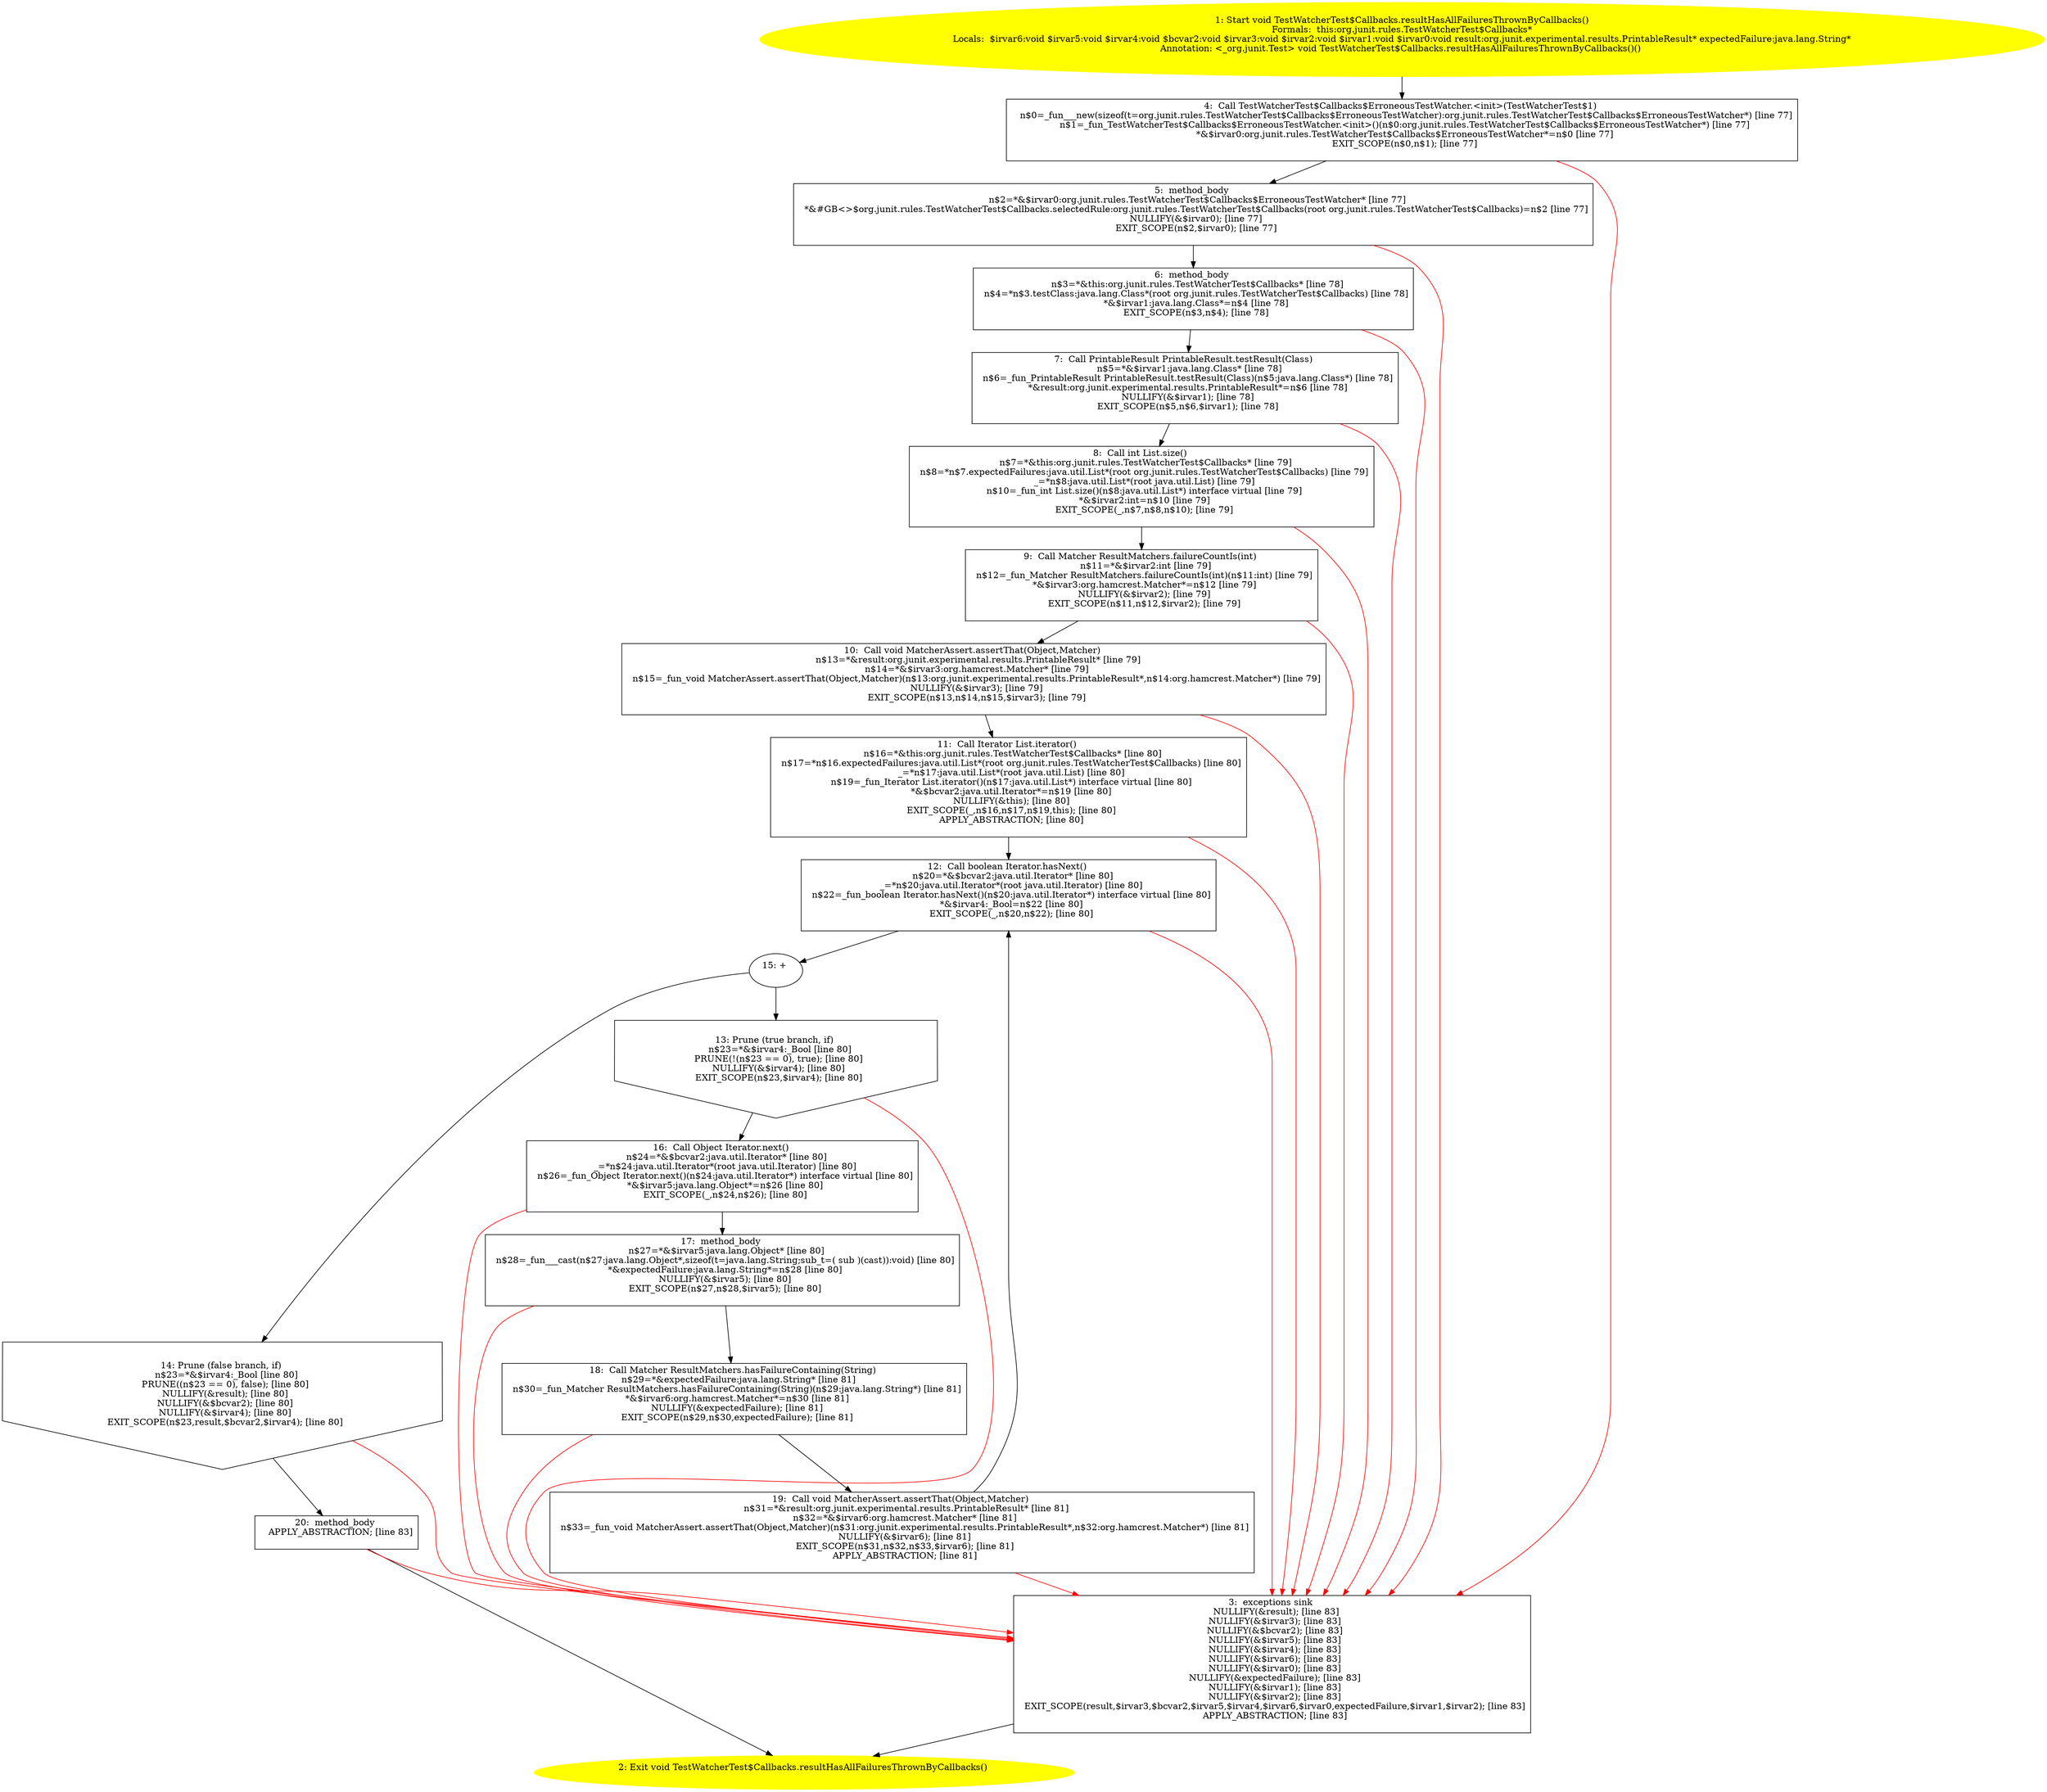 /* @generated */
digraph cfg {
"org.junit.rules.TestWatcherTest$Callbacks.resultHasAllFailuresThrownByCallbacks():void.0eab6b26e114db5b08645a3553e31e18_1" [label="1: Start void TestWatcherTest$Callbacks.resultHasAllFailuresThrownByCallbacks()\nFormals:  this:org.junit.rules.TestWatcherTest$Callbacks*\nLocals:  $irvar6:void $irvar5:void $irvar4:void $bcvar2:void $irvar3:void $irvar2:void $irvar1:void $irvar0:void result:org.junit.experimental.results.PrintableResult* expectedFailure:java.lang.String*\nAnnotation: <_org.junit.Test> void TestWatcherTest$Callbacks.resultHasAllFailuresThrownByCallbacks()() \n  " color=yellow style=filled]
	

	 "org.junit.rules.TestWatcherTest$Callbacks.resultHasAllFailuresThrownByCallbacks():void.0eab6b26e114db5b08645a3553e31e18_1" -> "org.junit.rules.TestWatcherTest$Callbacks.resultHasAllFailuresThrownByCallbacks():void.0eab6b26e114db5b08645a3553e31e18_4" ;
"org.junit.rules.TestWatcherTest$Callbacks.resultHasAllFailuresThrownByCallbacks():void.0eab6b26e114db5b08645a3553e31e18_2" [label="2: Exit void TestWatcherTest$Callbacks.resultHasAllFailuresThrownByCallbacks() \n  " color=yellow style=filled]
	

"org.junit.rules.TestWatcherTest$Callbacks.resultHasAllFailuresThrownByCallbacks():void.0eab6b26e114db5b08645a3553e31e18_3" [label="3:  exceptions sink \n   NULLIFY(&result); [line 83]\n  NULLIFY(&$irvar3); [line 83]\n  NULLIFY(&$bcvar2); [line 83]\n  NULLIFY(&$irvar5); [line 83]\n  NULLIFY(&$irvar4); [line 83]\n  NULLIFY(&$irvar6); [line 83]\n  NULLIFY(&$irvar0); [line 83]\n  NULLIFY(&expectedFailure); [line 83]\n  NULLIFY(&$irvar1); [line 83]\n  NULLIFY(&$irvar2); [line 83]\n  EXIT_SCOPE(result,$irvar3,$bcvar2,$irvar5,$irvar4,$irvar6,$irvar0,expectedFailure,$irvar1,$irvar2); [line 83]\n  APPLY_ABSTRACTION; [line 83]\n " shape="box"]
	

	 "org.junit.rules.TestWatcherTest$Callbacks.resultHasAllFailuresThrownByCallbacks():void.0eab6b26e114db5b08645a3553e31e18_3" -> "org.junit.rules.TestWatcherTest$Callbacks.resultHasAllFailuresThrownByCallbacks():void.0eab6b26e114db5b08645a3553e31e18_2" ;
"org.junit.rules.TestWatcherTest$Callbacks.resultHasAllFailuresThrownByCallbacks():void.0eab6b26e114db5b08645a3553e31e18_4" [label="4:  Call TestWatcherTest$Callbacks$ErroneousTestWatcher.<init>(TestWatcherTest$1) \n   n$0=_fun___new(sizeof(t=org.junit.rules.TestWatcherTest$Callbacks$ErroneousTestWatcher):org.junit.rules.TestWatcherTest$Callbacks$ErroneousTestWatcher*) [line 77]\n  n$1=_fun_TestWatcherTest$Callbacks$ErroneousTestWatcher.<init>()(n$0:org.junit.rules.TestWatcherTest$Callbacks$ErroneousTestWatcher*) [line 77]\n  *&$irvar0:org.junit.rules.TestWatcherTest$Callbacks$ErroneousTestWatcher*=n$0 [line 77]\n  EXIT_SCOPE(n$0,n$1); [line 77]\n " shape="box"]
	

	 "org.junit.rules.TestWatcherTest$Callbacks.resultHasAllFailuresThrownByCallbacks():void.0eab6b26e114db5b08645a3553e31e18_4" -> "org.junit.rules.TestWatcherTest$Callbacks.resultHasAllFailuresThrownByCallbacks():void.0eab6b26e114db5b08645a3553e31e18_5" ;
	 "org.junit.rules.TestWatcherTest$Callbacks.resultHasAllFailuresThrownByCallbacks():void.0eab6b26e114db5b08645a3553e31e18_4" -> "org.junit.rules.TestWatcherTest$Callbacks.resultHasAllFailuresThrownByCallbacks():void.0eab6b26e114db5b08645a3553e31e18_3" [color="red" ];
"org.junit.rules.TestWatcherTest$Callbacks.resultHasAllFailuresThrownByCallbacks():void.0eab6b26e114db5b08645a3553e31e18_5" [label="5:  method_body \n   n$2=*&$irvar0:org.junit.rules.TestWatcherTest$Callbacks$ErroneousTestWatcher* [line 77]\n  *&#GB<>$org.junit.rules.TestWatcherTest$Callbacks.selectedRule:org.junit.rules.TestWatcherTest$Callbacks(root org.junit.rules.TestWatcherTest$Callbacks)=n$2 [line 77]\n  NULLIFY(&$irvar0); [line 77]\n  EXIT_SCOPE(n$2,$irvar0); [line 77]\n " shape="box"]
	

	 "org.junit.rules.TestWatcherTest$Callbacks.resultHasAllFailuresThrownByCallbacks():void.0eab6b26e114db5b08645a3553e31e18_5" -> "org.junit.rules.TestWatcherTest$Callbacks.resultHasAllFailuresThrownByCallbacks():void.0eab6b26e114db5b08645a3553e31e18_6" ;
	 "org.junit.rules.TestWatcherTest$Callbacks.resultHasAllFailuresThrownByCallbacks():void.0eab6b26e114db5b08645a3553e31e18_5" -> "org.junit.rules.TestWatcherTest$Callbacks.resultHasAllFailuresThrownByCallbacks():void.0eab6b26e114db5b08645a3553e31e18_3" [color="red" ];
"org.junit.rules.TestWatcherTest$Callbacks.resultHasAllFailuresThrownByCallbacks():void.0eab6b26e114db5b08645a3553e31e18_6" [label="6:  method_body \n   n$3=*&this:org.junit.rules.TestWatcherTest$Callbacks* [line 78]\n  n$4=*n$3.testClass:java.lang.Class*(root org.junit.rules.TestWatcherTest$Callbacks) [line 78]\n  *&$irvar1:java.lang.Class*=n$4 [line 78]\n  EXIT_SCOPE(n$3,n$4); [line 78]\n " shape="box"]
	

	 "org.junit.rules.TestWatcherTest$Callbacks.resultHasAllFailuresThrownByCallbacks():void.0eab6b26e114db5b08645a3553e31e18_6" -> "org.junit.rules.TestWatcherTest$Callbacks.resultHasAllFailuresThrownByCallbacks():void.0eab6b26e114db5b08645a3553e31e18_7" ;
	 "org.junit.rules.TestWatcherTest$Callbacks.resultHasAllFailuresThrownByCallbacks():void.0eab6b26e114db5b08645a3553e31e18_6" -> "org.junit.rules.TestWatcherTest$Callbacks.resultHasAllFailuresThrownByCallbacks():void.0eab6b26e114db5b08645a3553e31e18_3" [color="red" ];
"org.junit.rules.TestWatcherTest$Callbacks.resultHasAllFailuresThrownByCallbacks():void.0eab6b26e114db5b08645a3553e31e18_7" [label="7:  Call PrintableResult PrintableResult.testResult(Class) \n   n$5=*&$irvar1:java.lang.Class* [line 78]\n  n$6=_fun_PrintableResult PrintableResult.testResult(Class)(n$5:java.lang.Class*) [line 78]\n  *&result:org.junit.experimental.results.PrintableResult*=n$6 [line 78]\n  NULLIFY(&$irvar1); [line 78]\n  EXIT_SCOPE(n$5,n$6,$irvar1); [line 78]\n " shape="box"]
	

	 "org.junit.rules.TestWatcherTest$Callbacks.resultHasAllFailuresThrownByCallbacks():void.0eab6b26e114db5b08645a3553e31e18_7" -> "org.junit.rules.TestWatcherTest$Callbacks.resultHasAllFailuresThrownByCallbacks():void.0eab6b26e114db5b08645a3553e31e18_8" ;
	 "org.junit.rules.TestWatcherTest$Callbacks.resultHasAllFailuresThrownByCallbacks():void.0eab6b26e114db5b08645a3553e31e18_7" -> "org.junit.rules.TestWatcherTest$Callbacks.resultHasAllFailuresThrownByCallbacks():void.0eab6b26e114db5b08645a3553e31e18_3" [color="red" ];
"org.junit.rules.TestWatcherTest$Callbacks.resultHasAllFailuresThrownByCallbacks():void.0eab6b26e114db5b08645a3553e31e18_8" [label="8:  Call int List.size() \n   n$7=*&this:org.junit.rules.TestWatcherTest$Callbacks* [line 79]\n  n$8=*n$7.expectedFailures:java.util.List*(root org.junit.rules.TestWatcherTest$Callbacks) [line 79]\n  _=*n$8:java.util.List*(root java.util.List) [line 79]\n  n$10=_fun_int List.size()(n$8:java.util.List*) interface virtual [line 79]\n  *&$irvar2:int=n$10 [line 79]\n  EXIT_SCOPE(_,n$7,n$8,n$10); [line 79]\n " shape="box"]
	

	 "org.junit.rules.TestWatcherTest$Callbacks.resultHasAllFailuresThrownByCallbacks():void.0eab6b26e114db5b08645a3553e31e18_8" -> "org.junit.rules.TestWatcherTest$Callbacks.resultHasAllFailuresThrownByCallbacks():void.0eab6b26e114db5b08645a3553e31e18_9" ;
	 "org.junit.rules.TestWatcherTest$Callbacks.resultHasAllFailuresThrownByCallbacks():void.0eab6b26e114db5b08645a3553e31e18_8" -> "org.junit.rules.TestWatcherTest$Callbacks.resultHasAllFailuresThrownByCallbacks():void.0eab6b26e114db5b08645a3553e31e18_3" [color="red" ];
"org.junit.rules.TestWatcherTest$Callbacks.resultHasAllFailuresThrownByCallbacks():void.0eab6b26e114db5b08645a3553e31e18_9" [label="9:  Call Matcher ResultMatchers.failureCountIs(int) \n   n$11=*&$irvar2:int [line 79]\n  n$12=_fun_Matcher ResultMatchers.failureCountIs(int)(n$11:int) [line 79]\n  *&$irvar3:org.hamcrest.Matcher*=n$12 [line 79]\n  NULLIFY(&$irvar2); [line 79]\n  EXIT_SCOPE(n$11,n$12,$irvar2); [line 79]\n " shape="box"]
	

	 "org.junit.rules.TestWatcherTest$Callbacks.resultHasAllFailuresThrownByCallbacks():void.0eab6b26e114db5b08645a3553e31e18_9" -> "org.junit.rules.TestWatcherTest$Callbacks.resultHasAllFailuresThrownByCallbacks():void.0eab6b26e114db5b08645a3553e31e18_10" ;
	 "org.junit.rules.TestWatcherTest$Callbacks.resultHasAllFailuresThrownByCallbacks():void.0eab6b26e114db5b08645a3553e31e18_9" -> "org.junit.rules.TestWatcherTest$Callbacks.resultHasAllFailuresThrownByCallbacks():void.0eab6b26e114db5b08645a3553e31e18_3" [color="red" ];
"org.junit.rules.TestWatcherTest$Callbacks.resultHasAllFailuresThrownByCallbacks():void.0eab6b26e114db5b08645a3553e31e18_10" [label="10:  Call void MatcherAssert.assertThat(Object,Matcher) \n   n$13=*&result:org.junit.experimental.results.PrintableResult* [line 79]\n  n$14=*&$irvar3:org.hamcrest.Matcher* [line 79]\n  n$15=_fun_void MatcherAssert.assertThat(Object,Matcher)(n$13:org.junit.experimental.results.PrintableResult*,n$14:org.hamcrest.Matcher*) [line 79]\n  NULLIFY(&$irvar3); [line 79]\n  EXIT_SCOPE(n$13,n$14,n$15,$irvar3); [line 79]\n " shape="box"]
	

	 "org.junit.rules.TestWatcherTest$Callbacks.resultHasAllFailuresThrownByCallbacks():void.0eab6b26e114db5b08645a3553e31e18_10" -> "org.junit.rules.TestWatcherTest$Callbacks.resultHasAllFailuresThrownByCallbacks():void.0eab6b26e114db5b08645a3553e31e18_11" ;
	 "org.junit.rules.TestWatcherTest$Callbacks.resultHasAllFailuresThrownByCallbacks():void.0eab6b26e114db5b08645a3553e31e18_10" -> "org.junit.rules.TestWatcherTest$Callbacks.resultHasAllFailuresThrownByCallbacks():void.0eab6b26e114db5b08645a3553e31e18_3" [color="red" ];
"org.junit.rules.TestWatcherTest$Callbacks.resultHasAllFailuresThrownByCallbacks():void.0eab6b26e114db5b08645a3553e31e18_11" [label="11:  Call Iterator List.iterator() \n   n$16=*&this:org.junit.rules.TestWatcherTest$Callbacks* [line 80]\n  n$17=*n$16.expectedFailures:java.util.List*(root org.junit.rules.TestWatcherTest$Callbacks) [line 80]\n  _=*n$17:java.util.List*(root java.util.List) [line 80]\n  n$19=_fun_Iterator List.iterator()(n$17:java.util.List*) interface virtual [line 80]\n  *&$bcvar2:java.util.Iterator*=n$19 [line 80]\n  NULLIFY(&this); [line 80]\n  EXIT_SCOPE(_,n$16,n$17,n$19,this); [line 80]\n  APPLY_ABSTRACTION; [line 80]\n " shape="box"]
	

	 "org.junit.rules.TestWatcherTest$Callbacks.resultHasAllFailuresThrownByCallbacks():void.0eab6b26e114db5b08645a3553e31e18_11" -> "org.junit.rules.TestWatcherTest$Callbacks.resultHasAllFailuresThrownByCallbacks():void.0eab6b26e114db5b08645a3553e31e18_12" ;
	 "org.junit.rules.TestWatcherTest$Callbacks.resultHasAllFailuresThrownByCallbacks():void.0eab6b26e114db5b08645a3553e31e18_11" -> "org.junit.rules.TestWatcherTest$Callbacks.resultHasAllFailuresThrownByCallbacks():void.0eab6b26e114db5b08645a3553e31e18_3" [color="red" ];
"org.junit.rules.TestWatcherTest$Callbacks.resultHasAllFailuresThrownByCallbacks():void.0eab6b26e114db5b08645a3553e31e18_12" [label="12:  Call boolean Iterator.hasNext() \n   n$20=*&$bcvar2:java.util.Iterator* [line 80]\n  _=*n$20:java.util.Iterator*(root java.util.Iterator) [line 80]\n  n$22=_fun_boolean Iterator.hasNext()(n$20:java.util.Iterator*) interface virtual [line 80]\n  *&$irvar4:_Bool=n$22 [line 80]\n  EXIT_SCOPE(_,n$20,n$22); [line 80]\n " shape="box"]
	

	 "org.junit.rules.TestWatcherTest$Callbacks.resultHasAllFailuresThrownByCallbacks():void.0eab6b26e114db5b08645a3553e31e18_12" -> "org.junit.rules.TestWatcherTest$Callbacks.resultHasAllFailuresThrownByCallbacks():void.0eab6b26e114db5b08645a3553e31e18_15" ;
	 "org.junit.rules.TestWatcherTest$Callbacks.resultHasAllFailuresThrownByCallbacks():void.0eab6b26e114db5b08645a3553e31e18_12" -> "org.junit.rules.TestWatcherTest$Callbacks.resultHasAllFailuresThrownByCallbacks():void.0eab6b26e114db5b08645a3553e31e18_3" [color="red" ];
"org.junit.rules.TestWatcherTest$Callbacks.resultHasAllFailuresThrownByCallbacks():void.0eab6b26e114db5b08645a3553e31e18_13" [label="13: Prune (true branch, if) \n   n$23=*&$irvar4:_Bool [line 80]\n  PRUNE(!(n$23 == 0), true); [line 80]\n  NULLIFY(&$irvar4); [line 80]\n  EXIT_SCOPE(n$23,$irvar4); [line 80]\n " shape="invhouse"]
	

	 "org.junit.rules.TestWatcherTest$Callbacks.resultHasAllFailuresThrownByCallbacks():void.0eab6b26e114db5b08645a3553e31e18_13" -> "org.junit.rules.TestWatcherTest$Callbacks.resultHasAllFailuresThrownByCallbacks():void.0eab6b26e114db5b08645a3553e31e18_16" ;
	 "org.junit.rules.TestWatcherTest$Callbacks.resultHasAllFailuresThrownByCallbacks():void.0eab6b26e114db5b08645a3553e31e18_13" -> "org.junit.rules.TestWatcherTest$Callbacks.resultHasAllFailuresThrownByCallbacks():void.0eab6b26e114db5b08645a3553e31e18_3" [color="red" ];
"org.junit.rules.TestWatcherTest$Callbacks.resultHasAllFailuresThrownByCallbacks():void.0eab6b26e114db5b08645a3553e31e18_14" [label="14: Prune (false branch, if) \n   n$23=*&$irvar4:_Bool [line 80]\n  PRUNE((n$23 == 0), false); [line 80]\n  NULLIFY(&result); [line 80]\n  NULLIFY(&$bcvar2); [line 80]\n  NULLIFY(&$irvar4); [line 80]\n  EXIT_SCOPE(n$23,result,$bcvar2,$irvar4); [line 80]\n " shape="invhouse"]
	

	 "org.junit.rules.TestWatcherTest$Callbacks.resultHasAllFailuresThrownByCallbacks():void.0eab6b26e114db5b08645a3553e31e18_14" -> "org.junit.rules.TestWatcherTest$Callbacks.resultHasAllFailuresThrownByCallbacks():void.0eab6b26e114db5b08645a3553e31e18_20" ;
	 "org.junit.rules.TestWatcherTest$Callbacks.resultHasAllFailuresThrownByCallbacks():void.0eab6b26e114db5b08645a3553e31e18_14" -> "org.junit.rules.TestWatcherTest$Callbacks.resultHasAllFailuresThrownByCallbacks():void.0eab6b26e114db5b08645a3553e31e18_3" [color="red" ];
"org.junit.rules.TestWatcherTest$Callbacks.resultHasAllFailuresThrownByCallbacks():void.0eab6b26e114db5b08645a3553e31e18_15" [label="15: + \n  " ]
	

	 "org.junit.rules.TestWatcherTest$Callbacks.resultHasAllFailuresThrownByCallbacks():void.0eab6b26e114db5b08645a3553e31e18_15" -> "org.junit.rules.TestWatcherTest$Callbacks.resultHasAllFailuresThrownByCallbacks():void.0eab6b26e114db5b08645a3553e31e18_13" ;
	 "org.junit.rules.TestWatcherTest$Callbacks.resultHasAllFailuresThrownByCallbacks():void.0eab6b26e114db5b08645a3553e31e18_15" -> "org.junit.rules.TestWatcherTest$Callbacks.resultHasAllFailuresThrownByCallbacks():void.0eab6b26e114db5b08645a3553e31e18_14" ;
"org.junit.rules.TestWatcherTest$Callbacks.resultHasAllFailuresThrownByCallbacks():void.0eab6b26e114db5b08645a3553e31e18_16" [label="16:  Call Object Iterator.next() \n   n$24=*&$bcvar2:java.util.Iterator* [line 80]\n  _=*n$24:java.util.Iterator*(root java.util.Iterator) [line 80]\n  n$26=_fun_Object Iterator.next()(n$24:java.util.Iterator*) interface virtual [line 80]\n  *&$irvar5:java.lang.Object*=n$26 [line 80]\n  EXIT_SCOPE(_,n$24,n$26); [line 80]\n " shape="box"]
	

	 "org.junit.rules.TestWatcherTest$Callbacks.resultHasAllFailuresThrownByCallbacks():void.0eab6b26e114db5b08645a3553e31e18_16" -> "org.junit.rules.TestWatcherTest$Callbacks.resultHasAllFailuresThrownByCallbacks():void.0eab6b26e114db5b08645a3553e31e18_17" ;
	 "org.junit.rules.TestWatcherTest$Callbacks.resultHasAllFailuresThrownByCallbacks():void.0eab6b26e114db5b08645a3553e31e18_16" -> "org.junit.rules.TestWatcherTest$Callbacks.resultHasAllFailuresThrownByCallbacks():void.0eab6b26e114db5b08645a3553e31e18_3" [color="red" ];
"org.junit.rules.TestWatcherTest$Callbacks.resultHasAllFailuresThrownByCallbacks():void.0eab6b26e114db5b08645a3553e31e18_17" [label="17:  method_body \n   n$27=*&$irvar5:java.lang.Object* [line 80]\n  n$28=_fun___cast(n$27:java.lang.Object*,sizeof(t=java.lang.String;sub_t=( sub )(cast)):void) [line 80]\n  *&expectedFailure:java.lang.String*=n$28 [line 80]\n  NULLIFY(&$irvar5); [line 80]\n  EXIT_SCOPE(n$27,n$28,$irvar5); [line 80]\n " shape="box"]
	

	 "org.junit.rules.TestWatcherTest$Callbacks.resultHasAllFailuresThrownByCallbacks():void.0eab6b26e114db5b08645a3553e31e18_17" -> "org.junit.rules.TestWatcherTest$Callbacks.resultHasAllFailuresThrownByCallbacks():void.0eab6b26e114db5b08645a3553e31e18_18" ;
	 "org.junit.rules.TestWatcherTest$Callbacks.resultHasAllFailuresThrownByCallbacks():void.0eab6b26e114db5b08645a3553e31e18_17" -> "org.junit.rules.TestWatcherTest$Callbacks.resultHasAllFailuresThrownByCallbacks():void.0eab6b26e114db5b08645a3553e31e18_3" [color="red" ];
"org.junit.rules.TestWatcherTest$Callbacks.resultHasAllFailuresThrownByCallbacks():void.0eab6b26e114db5b08645a3553e31e18_18" [label="18:  Call Matcher ResultMatchers.hasFailureContaining(String) \n   n$29=*&expectedFailure:java.lang.String* [line 81]\n  n$30=_fun_Matcher ResultMatchers.hasFailureContaining(String)(n$29:java.lang.String*) [line 81]\n  *&$irvar6:org.hamcrest.Matcher*=n$30 [line 81]\n  NULLIFY(&expectedFailure); [line 81]\n  EXIT_SCOPE(n$29,n$30,expectedFailure); [line 81]\n " shape="box"]
	

	 "org.junit.rules.TestWatcherTest$Callbacks.resultHasAllFailuresThrownByCallbacks():void.0eab6b26e114db5b08645a3553e31e18_18" -> "org.junit.rules.TestWatcherTest$Callbacks.resultHasAllFailuresThrownByCallbacks():void.0eab6b26e114db5b08645a3553e31e18_19" ;
	 "org.junit.rules.TestWatcherTest$Callbacks.resultHasAllFailuresThrownByCallbacks():void.0eab6b26e114db5b08645a3553e31e18_18" -> "org.junit.rules.TestWatcherTest$Callbacks.resultHasAllFailuresThrownByCallbacks():void.0eab6b26e114db5b08645a3553e31e18_3" [color="red" ];
"org.junit.rules.TestWatcherTest$Callbacks.resultHasAllFailuresThrownByCallbacks():void.0eab6b26e114db5b08645a3553e31e18_19" [label="19:  Call void MatcherAssert.assertThat(Object,Matcher) \n   n$31=*&result:org.junit.experimental.results.PrintableResult* [line 81]\n  n$32=*&$irvar6:org.hamcrest.Matcher* [line 81]\n  n$33=_fun_void MatcherAssert.assertThat(Object,Matcher)(n$31:org.junit.experimental.results.PrintableResult*,n$32:org.hamcrest.Matcher*) [line 81]\n  NULLIFY(&$irvar6); [line 81]\n  EXIT_SCOPE(n$31,n$32,n$33,$irvar6); [line 81]\n  APPLY_ABSTRACTION; [line 81]\n " shape="box"]
	

	 "org.junit.rules.TestWatcherTest$Callbacks.resultHasAllFailuresThrownByCallbacks():void.0eab6b26e114db5b08645a3553e31e18_19" -> "org.junit.rules.TestWatcherTest$Callbacks.resultHasAllFailuresThrownByCallbacks():void.0eab6b26e114db5b08645a3553e31e18_12" ;
	 "org.junit.rules.TestWatcherTest$Callbacks.resultHasAllFailuresThrownByCallbacks():void.0eab6b26e114db5b08645a3553e31e18_19" -> "org.junit.rules.TestWatcherTest$Callbacks.resultHasAllFailuresThrownByCallbacks():void.0eab6b26e114db5b08645a3553e31e18_3" [color="red" ];
"org.junit.rules.TestWatcherTest$Callbacks.resultHasAllFailuresThrownByCallbacks():void.0eab6b26e114db5b08645a3553e31e18_20" [label="20:  method_body \n   APPLY_ABSTRACTION; [line 83]\n " shape="box"]
	

	 "org.junit.rules.TestWatcherTest$Callbacks.resultHasAllFailuresThrownByCallbacks():void.0eab6b26e114db5b08645a3553e31e18_20" -> "org.junit.rules.TestWatcherTest$Callbacks.resultHasAllFailuresThrownByCallbacks():void.0eab6b26e114db5b08645a3553e31e18_2" ;
	 "org.junit.rules.TestWatcherTest$Callbacks.resultHasAllFailuresThrownByCallbacks():void.0eab6b26e114db5b08645a3553e31e18_20" -> "org.junit.rules.TestWatcherTest$Callbacks.resultHasAllFailuresThrownByCallbacks():void.0eab6b26e114db5b08645a3553e31e18_3" [color="red" ];
}
